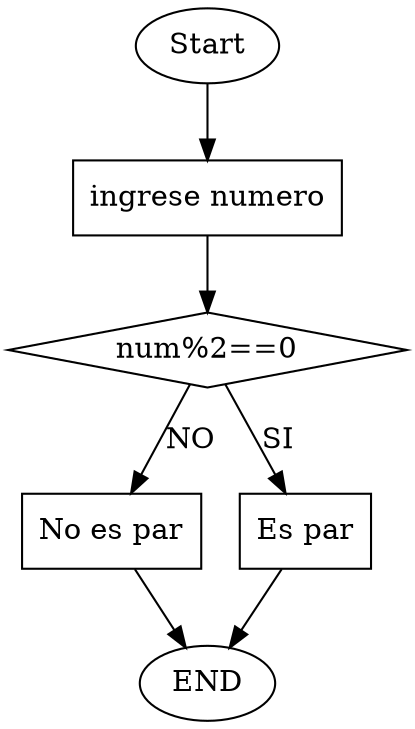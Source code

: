 digraph diagramaflujo{
    inicio[shape=ellipse, label="Start"]
    ingresar_num[shape=box, label="ingrese numero"]
    i[shape=diamond, label="num%2==0"]
    noPar[shape=box, label="No es par"]
    par[shape=box, label="Es par"]
    fin[shape=ellipse, label="END"]

inicio->ingresar_num
ingresar_num->i
i->par[label="SI"]
i->noPar[label="NO"]
noPar->fin
par->fin
}